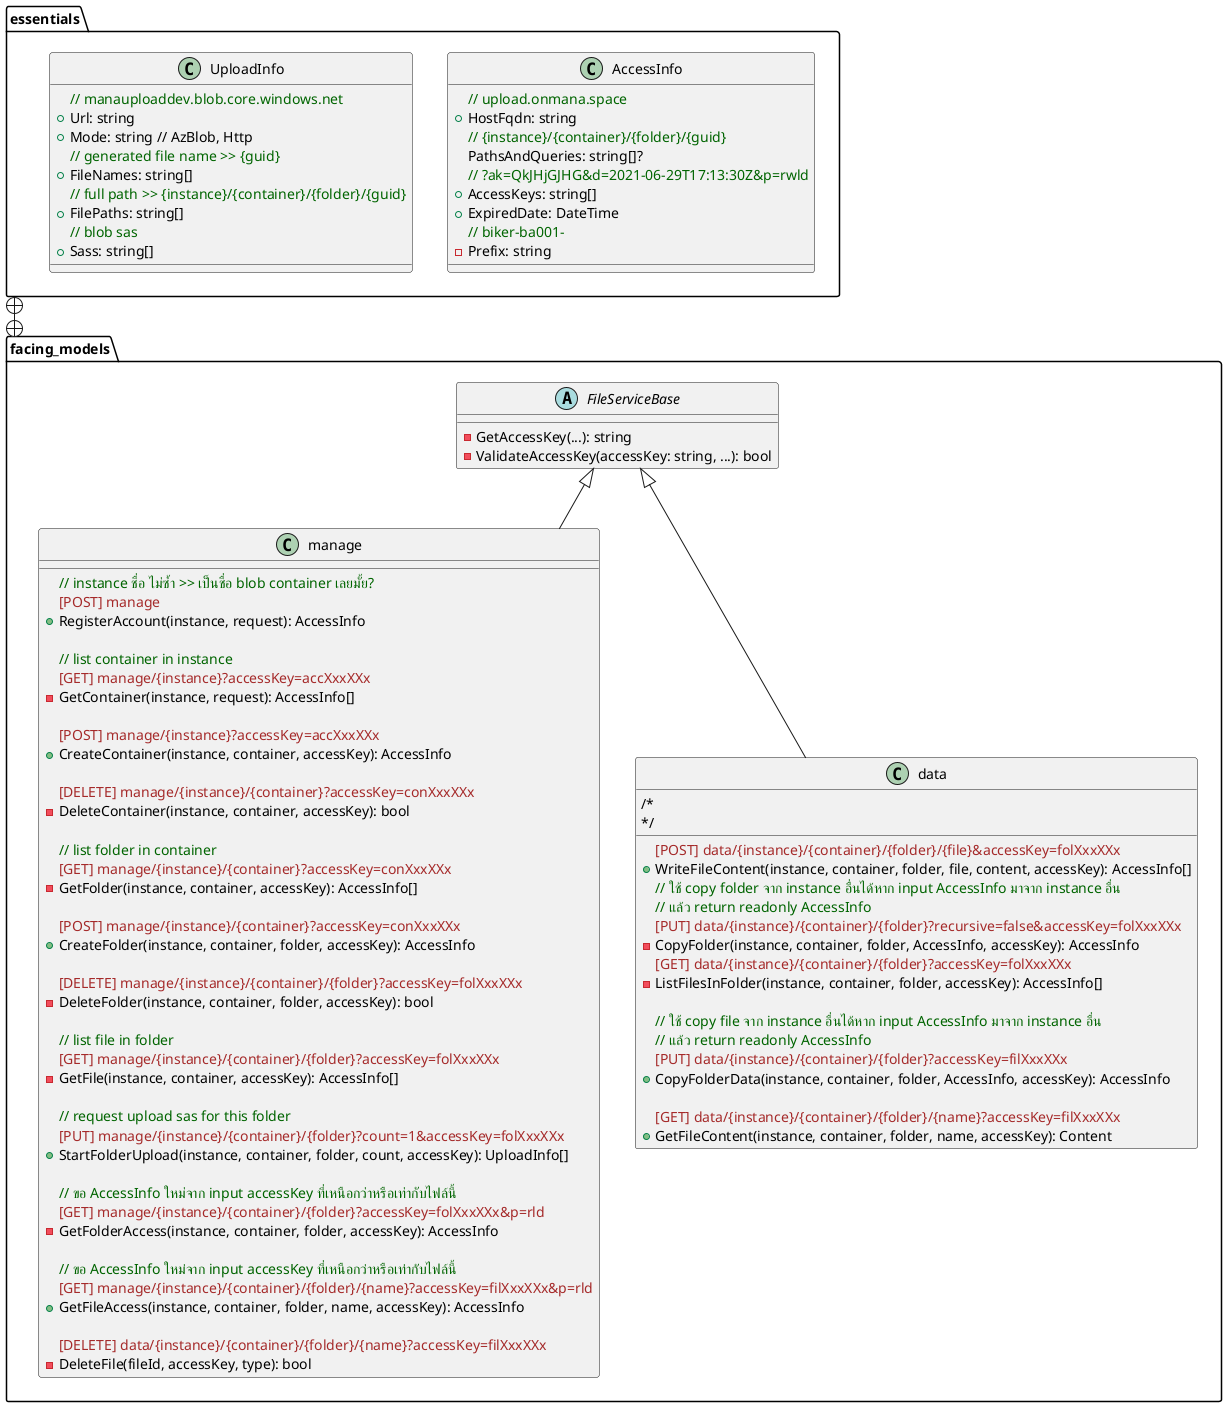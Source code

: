@startuml Any upload file class

!define COMMENT(x) <color:darkgreen>x</color>
!define ROUTE(x) <color:brown>x</color>

package essentials {
    class AccessInfo {
        COMMENT(// upload.onmana.space)
        + HostFqdn: string
        COMMENT(// {instance}/{container}/{folder}/{guid})
        PathsAndQueries: string[]?
        COMMENT(// ?ak=QkJHjGJHG&d=2021-06-29T17:13:30Z&p=rwld)
        + AccessKeys: string[]
        + ExpiredDate: DateTime
        COMMENT(// biker-ba001-)
        - Prefix: string
    }

    class UploadInfo {
        COMMENT(// manauploaddev.blob.core.windows.net)
        + Url: string
        + Mode: string // AzBlob, Http
        COMMENT(// generated file name >> {guid})
        + FileNames: string[]
        COMMENT(// full path >> {instance}/{container}/{folder}/{guid})
        + FilePaths: string[]
        COMMENT(// blob sas)
        + Sass: string[]
    }
}

essentials +--+ facing_models

package facing_models {
    abstract FileServiceBase {
        - GetAccessKey(...): string
        - ValidateAccessKey(accessKey: string, ...): bool
    }

    class manage extends FileServiceBase {
        {method} COMMENT(// instance ชื่อ ไม่ซ้ำ >> เป็นชื่อ blob container เลยมั้ย?)
        {method} ROUTE([POST] manage)
        + RegisterAccount(instance, request): AccessInfo

        {method} COMMENT(// list container in instance)
        {method} ROUTE([GET] manage/{instance}?accessKey=accXxxXXx)
        - GetContainer(instance, request): AccessInfo[]

        {method} ROUTE([POST] manage/{instance}?accessKey=accXxxXXx)
        + CreateContainer(instance, container, accessKey): AccessInfo

        {method} ROUTE([DELETE] manage/{instance}/{container}?accessKey=conXxxXXx)
        - DeleteContainer(instance, container, accessKey): bool

        {method} COMMENT(// list folder in container)
        {method} ROUTE([GET] manage/{instance}/{container}?accessKey=conXxxXXx)
        - GetFolder(instance, container, accessKey): AccessInfo[]

        {method} ROUTE([POST] manage/{instance}/{container}?accessKey=conXxxXXx)
        + CreateFolder(instance, container, folder, accessKey): AccessInfo

        {method} ROUTE([DELETE] manage/{instance}/{container}/{folder}?accessKey=folXxxXXx)
        - DeleteFolder(instance, container, folder, accessKey): bool

        {method} COMMENT(// list file in folder)
        {method} ROUTE([GET] manage/{instance}/{container}/{folder}?accessKey=folXxxXXx)
        - GetFile(instance, container, accessKey): AccessInfo[]
        
        {method} COMMENT(// request upload sas for this folder)
        {method} ROUTE([PUT] manage/{instance}/{container}/{folder}?count=1&accessKey=folXxxXXx)
        + StartFolderUpload(instance, container, folder, count, accessKey): UploadInfo[]

        {method} COMMENT(// ขอ AccessInfo ใหม่จาก input accessKey ที่เหนือกว่าหรือเท่ากับไฟล์นี้)
        {method} ROUTE([GET] manage/{instance}/{container}/{folder}?accessKey=folXxxXXx&p=rld)
        - GetFolderAccess(instance, container, folder, accessKey): AccessInfo

        {method} COMMENT(// ขอ AccessInfo ใหม่จาก input accessKey ที่เหนือกว่าหรือเท่ากับไฟล์นี้)
        {method} ROUTE([GET] manage/{instance}/{container}/{folder}/{name}?accessKey=filXxxXXx&p=rld)
        + GetFileAccess(instance, container, folder, name, accessKey): AccessInfo

        {method} ROUTE([DELETE] data/{instance}/{container}/{folder}/{name}?accessKey=filXxxXXx)
        - DeleteFile(fileId, accessKey, type): bool
    }

    class data extends FileServiceBase {
        {method} ROUTE([POST] data/{instance}/{container}/{folder}/{file}&accessKey=folXxxXXx)
        + WriteFileContent(instance, container, folder, file, content, accessKey): AccessInfo[]

/*
        {method} COMMENT(// ใช้ copy folder จาก instance อื่นได้หาก input AccessInfo มาจาก instance อื่น)
        {method} COMMENT(// แล้ว return readonly AccessInfo)
        {method} ROUTE([PUT] data/{instance}/{container}/{folder}?recursive=false&accessKey=folXxxXXx)
        - CopyFolder(instance, container, folder, AccessInfo, accessKey): AccessInfo
*/

        {method} ROUTE([GET] data/{instance}/{container}/{folder}?accessKey=folXxxXXx)
        - ListFilesInFolder(instance, container, folder, accessKey): AccessInfo[]

        {method} COMMENT(// ใช้ copy file จาก instance อื่นได้หาก input AccessInfo มาจาก instance อื่น)
        {method} COMMENT(// แล้ว return readonly AccessInfo)
        {method} ROUTE([PUT] data/{instance}/{container}/{folder}?accessKey=filXxxXXx)
        + CopyFolderData(instance, container, folder, AccessInfo, accessKey): AccessInfo

        {method} ROUTE([GET] data/{instance}/{container}/{folder}/{name}?accessKey=filXxxXXx)
        + GetFileContent(instance, container, folder, name, accessKey): Content
    }
}

@enduml